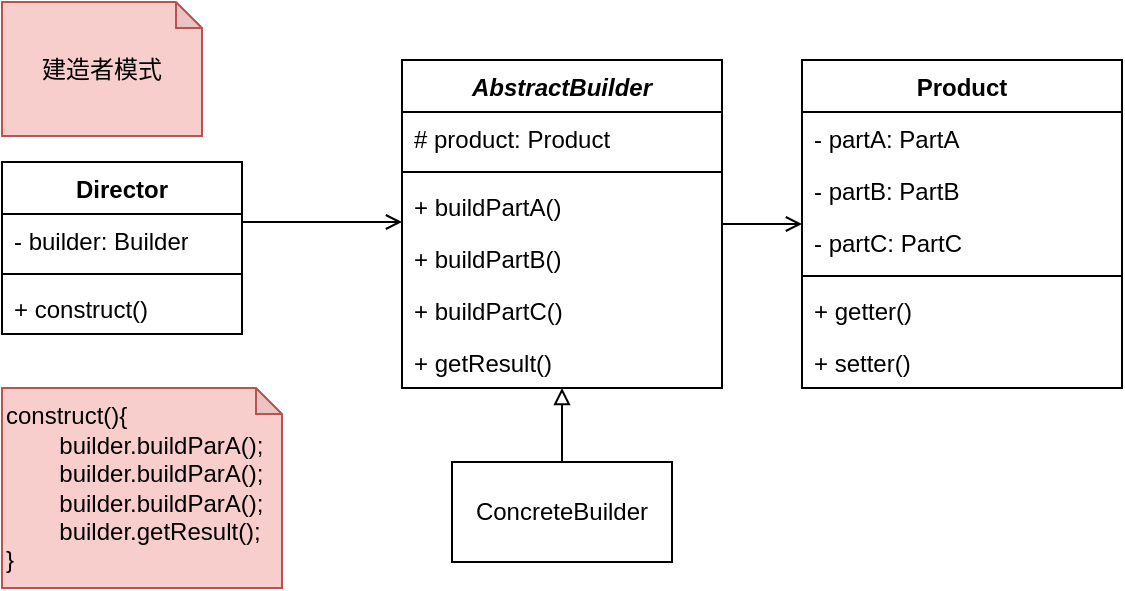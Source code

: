 <mxfile version="24.6.3" type="github">
  <diagram name="第 1 页" id="qtDpLtEqqu8JVQxsCWZp">
    <mxGraphModel dx="1042" dy="569" grid="1" gridSize="10" guides="1" tooltips="1" connect="1" arrows="1" fold="1" page="1" pageScale="1" pageWidth="827" pageHeight="1169" math="0" shadow="0">
      <root>
        <mxCell id="0" />
        <mxCell id="1" parent="0" />
        <mxCell id="g24TuGfx7YhqX55W_8nJ-23" style="edgeStyle=orthogonalEdgeStyle;rounded=0;orthogonalLoop=1;jettySize=auto;html=1;endArrow=open;endFill=0;" edge="1" parent="1" source="g24TuGfx7YhqX55W_8nJ-1" target="g24TuGfx7YhqX55W_8nJ-5">
          <mxGeometry relative="1" as="geometry">
            <Array as="points">
              <mxPoint x="360" y="240" />
              <mxPoint x="360" y="240" />
            </Array>
          </mxGeometry>
        </mxCell>
        <mxCell id="g24TuGfx7YhqX55W_8nJ-1" value="Director" style="swimlane;fontStyle=1;align=center;verticalAlign=top;childLayout=stackLayout;horizontal=1;startSize=26;horizontalStack=0;resizeParent=1;resizeParentMax=0;resizeLast=0;collapsible=1;marginBottom=0;whiteSpace=wrap;html=1;" vertex="1" parent="1">
          <mxGeometry x="200" y="210" width="120" height="86" as="geometry" />
        </mxCell>
        <mxCell id="g24TuGfx7YhqX55W_8nJ-2" value="- builder: Builder" style="text;strokeColor=none;fillColor=none;align=left;verticalAlign=top;spacingLeft=4;spacingRight=4;overflow=hidden;rotatable=0;points=[[0,0.5],[1,0.5]];portConstraint=eastwest;whiteSpace=wrap;html=1;" vertex="1" parent="g24TuGfx7YhqX55W_8nJ-1">
          <mxGeometry y="26" width="120" height="26" as="geometry" />
        </mxCell>
        <mxCell id="g24TuGfx7YhqX55W_8nJ-3" value="" style="line;strokeWidth=1;fillColor=none;align=left;verticalAlign=middle;spacingTop=-1;spacingLeft=3;spacingRight=3;rotatable=0;labelPosition=right;points=[];portConstraint=eastwest;strokeColor=inherit;" vertex="1" parent="g24TuGfx7YhqX55W_8nJ-1">
          <mxGeometry y="52" width="120" height="8" as="geometry" />
        </mxCell>
        <mxCell id="g24TuGfx7YhqX55W_8nJ-4" value="+ construct()" style="text;strokeColor=none;fillColor=none;align=left;verticalAlign=top;spacingLeft=4;spacingRight=4;overflow=hidden;rotatable=0;points=[[0,0.5],[1,0.5]];portConstraint=eastwest;whiteSpace=wrap;html=1;" vertex="1" parent="g24TuGfx7YhqX55W_8nJ-1">
          <mxGeometry y="60" width="120" height="26" as="geometry" />
        </mxCell>
        <mxCell id="g24TuGfx7YhqX55W_8nJ-17" style="edgeStyle=orthogonalEdgeStyle;rounded=0;orthogonalLoop=1;jettySize=auto;html=1;endArrow=open;endFill=0;" edge="1" parent="1" source="g24TuGfx7YhqX55W_8nJ-5" target="g24TuGfx7YhqX55W_8nJ-9">
          <mxGeometry relative="1" as="geometry" />
        </mxCell>
        <mxCell id="g24TuGfx7YhqX55W_8nJ-5" value="&lt;i&gt;AbstractBuilder&lt;/i&gt;" style="swimlane;fontStyle=1;align=center;verticalAlign=top;childLayout=stackLayout;horizontal=1;startSize=26;horizontalStack=0;resizeParent=1;resizeParentMax=0;resizeLast=0;collapsible=1;marginBottom=0;whiteSpace=wrap;html=1;" vertex="1" parent="1">
          <mxGeometry x="400" y="159" width="160" height="164" as="geometry" />
        </mxCell>
        <mxCell id="g24TuGfx7YhqX55W_8nJ-6" value="# product: Product" style="text;strokeColor=none;fillColor=none;align=left;verticalAlign=top;spacingLeft=4;spacingRight=4;overflow=hidden;rotatable=0;points=[[0,0.5],[1,0.5]];portConstraint=eastwest;whiteSpace=wrap;html=1;" vertex="1" parent="g24TuGfx7YhqX55W_8nJ-5">
          <mxGeometry y="26" width="160" height="26" as="geometry" />
        </mxCell>
        <mxCell id="g24TuGfx7YhqX55W_8nJ-7" value="" style="line;strokeWidth=1;fillColor=none;align=left;verticalAlign=middle;spacingTop=-1;spacingLeft=3;spacingRight=3;rotatable=0;labelPosition=right;points=[];portConstraint=eastwest;strokeColor=inherit;" vertex="1" parent="g24TuGfx7YhqX55W_8nJ-5">
          <mxGeometry y="52" width="160" height="8" as="geometry" />
        </mxCell>
        <mxCell id="g24TuGfx7YhqX55W_8nJ-8" value="+ buildPartA()" style="text;strokeColor=none;fillColor=none;align=left;verticalAlign=top;spacingLeft=4;spacingRight=4;overflow=hidden;rotatable=0;points=[[0,0.5],[1,0.5]];portConstraint=eastwest;whiteSpace=wrap;html=1;" vertex="1" parent="g24TuGfx7YhqX55W_8nJ-5">
          <mxGeometry y="60" width="160" height="26" as="geometry" />
        </mxCell>
        <mxCell id="g24TuGfx7YhqX55W_8nJ-18" value="+ buildPartB()" style="text;strokeColor=none;fillColor=none;align=left;verticalAlign=top;spacingLeft=4;spacingRight=4;overflow=hidden;rotatable=0;points=[[0,0.5],[1,0.5]];portConstraint=eastwest;whiteSpace=wrap;html=1;" vertex="1" parent="g24TuGfx7YhqX55W_8nJ-5">
          <mxGeometry y="86" width="160" height="26" as="geometry" />
        </mxCell>
        <mxCell id="g24TuGfx7YhqX55W_8nJ-19" value="+ buildPartC()" style="text;strokeColor=none;fillColor=none;align=left;verticalAlign=top;spacingLeft=4;spacingRight=4;overflow=hidden;rotatable=0;points=[[0,0.5],[1,0.5]];portConstraint=eastwest;whiteSpace=wrap;html=1;" vertex="1" parent="g24TuGfx7YhqX55W_8nJ-5">
          <mxGeometry y="112" width="160" height="26" as="geometry" />
        </mxCell>
        <mxCell id="g24TuGfx7YhqX55W_8nJ-20" value="+ getResult()" style="text;strokeColor=none;fillColor=none;align=left;verticalAlign=top;spacingLeft=4;spacingRight=4;overflow=hidden;rotatable=0;points=[[0,0.5],[1,0.5]];portConstraint=eastwest;whiteSpace=wrap;html=1;" vertex="1" parent="g24TuGfx7YhqX55W_8nJ-5">
          <mxGeometry y="138" width="160" height="26" as="geometry" />
        </mxCell>
        <mxCell id="g24TuGfx7YhqX55W_8nJ-9" value="Product" style="swimlane;fontStyle=1;align=center;verticalAlign=top;childLayout=stackLayout;horizontal=1;startSize=26;horizontalStack=0;resizeParent=1;resizeParentMax=0;resizeLast=0;collapsible=1;marginBottom=0;whiteSpace=wrap;html=1;" vertex="1" parent="1">
          <mxGeometry x="600" y="159" width="160" height="164" as="geometry" />
        </mxCell>
        <mxCell id="g24TuGfx7YhqX55W_8nJ-10" value="- partA: PartA" style="text;strokeColor=none;fillColor=none;align=left;verticalAlign=top;spacingLeft=4;spacingRight=4;overflow=hidden;rotatable=0;points=[[0,0.5],[1,0.5]];portConstraint=eastwest;whiteSpace=wrap;html=1;" vertex="1" parent="g24TuGfx7YhqX55W_8nJ-9">
          <mxGeometry y="26" width="160" height="26" as="geometry" />
        </mxCell>
        <mxCell id="g24TuGfx7YhqX55W_8nJ-13" value="- partB: PartB" style="text;strokeColor=none;fillColor=none;align=left;verticalAlign=top;spacingLeft=4;spacingRight=4;overflow=hidden;rotatable=0;points=[[0,0.5],[1,0.5]];portConstraint=eastwest;whiteSpace=wrap;html=1;" vertex="1" parent="g24TuGfx7YhqX55W_8nJ-9">
          <mxGeometry y="52" width="160" height="26" as="geometry" />
        </mxCell>
        <mxCell id="g24TuGfx7YhqX55W_8nJ-14" value="- partC: PartC" style="text;strokeColor=none;fillColor=none;align=left;verticalAlign=top;spacingLeft=4;spacingRight=4;overflow=hidden;rotatable=0;points=[[0,0.5],[1,0.5]];portConstraint=eastwest;whiteSpace=wrap;html=1;" vertex="1" parent="g24TuGfx7YhqX55W_8nJ-9">
          <mxGeometry y="78" width="160" height="26" as="geometry" />
        </mxCell>
        <mxCell id="g24TuGfx7YhqX55W_8nJ-11" value="" style="line;strokeWidth=1;fillColor=none;align=left;verticalAlign=middle;spacingTop=-1;spacingLeft=3;spacingRight=3;rotatable=0;labelPosition=right;points=[];portConstraint=eastwest;strokeColor=inherit;" vertex="1" parent="g24TuGfx7YhqX55W_8nJ-9">
          <mxGeometry y="104" width="160" height="8" as="geometry" />
        </mxCell>
        <mxCell id="g24TuGfx7YhqX55W_8nJ-15" value="+ getter()" style="text;strokeColor=none;fillColor=none;align=left;verticalAlign=top;spacingLeft=4;spacingRight=4;overflow=hidden;rotatable=0;points=[[0,0.5],[1,0.5]];portConstraint=eastwest;whiteSpace=wrap;html=1;" vertex="1" parent="g24TuGfx7YhqX55W_8nJ-9">
          <mxGeometry y="112" width="160" height="26" as="geometry" />
        </mxCell>
        <mxCell id="g24TuGfx7YhqX55W_8nJ-16" value="+ setter()" style="text;strokeColor=none;fillColor=none;align=left;verticalAlign=top;spacingLeft=4;spacingRight=4;overflow=hidden;rotatable=0;points=[[0,0.5],[1,0.5]];portConstraint=eastwest;whiteSpace=wrap;html=1;" vertex="1" parent="g24TuGfx7YhqX55W_8nJ-9">
          <mxGeometry y="138" width="160" height="26" as="geometry" />
        </mxCell>
        <mxCell id="g24TuGfx7YhqX55W_8nJ-22" style="edgeStyle=orthogonalEdgeStyle;rounded=0;orthogonalLoop=1;jettySize=auto;html=1;endArrow=block;endFill=0;" edge="1" parent="1" source="g24TuGfx7YhqX55W_8nJ-21" target="g24TuGfx7YhqX55W_8nJ-5">
          <mxGeometry relative="1" as="geometry" />
        </mxCell>
        <mxCell id="g24TuGfx7YhqX55W_8nJ-21" value="ConcreteBuilder" style="html=1;whiteSpace=wrap;" vertex="1" parent="1">
          <mxGeometry x="425" y="360" width="110" height="50" as="geometry" />
        </mxCell>
        <mxCell id="g24TuGfx7YhqX55W_8nJ-24" value="建造者模式" style="shape=note;whiteSpace=wrap;html=1;backgroundOutline=1;darkOpacity=0.05;size=13;fillColor=#f8cecc;strokeColor=#b85450;" vertex="1" parent="1">
          <mxGeometry x="200" y="130" width="100" height="67" as="geometry" />
        </mxCell>
        <mxCell id="g24TuGfx7YhqX55W_8nJ-25" value="&lt;div style=&quot;&quot;&gt;&lt;span style=&quot;background-color: initial;&quot;&gt;construct(){&lt;/span&gt;&lt;/div&gt;&lt;div style=&quot;&quot;&gt;&lt;span style=&quot;white-space: pre;&quot;&gt;&#x9;&lt;/span&gt;builder.buildParA();&lt;/div&gt;&lt;div style=&quot;&quot;&gt;&lt;span style=&quot;white-space: pre;&quot;&gt;&#x9;&lt;/span&gt;builder.buildParA();&lt;br&gt;&lt;/div&gt;&lt;div style=&quot;&quot;&gt;&lt;span style=&quot;white-space: pre;&quot;&gt;&#x9;&lt;/span&gt;builder.buildParA();&lt;br&gt;&lt;/div&gt;&lt;div style=&quot;&quot;&gt;&lt;span style=&quot;white-space: pre;&quot;&gt;&#x9;&lt;/span&gt;builder.getResult();&lt;br&gt;&lt;/div&gt;&lt;div style=&quot;&quot;&gt;}&lt;/div&gt;" style="shape=note;whiteSpace=wrap;html=1;backgroundOutline=1;darkOpacity=0.05;size=13;fillColor=#f8cecc;strokeColor=#b85450;align=left;" vertex="1" parent="1">
          <mxGeometry x="200" y="323" width="140" height="100" as="geometry" />
        </mxCell>
      </root>
    </mxGraphModel>
  </diagram>
</mxfile>
